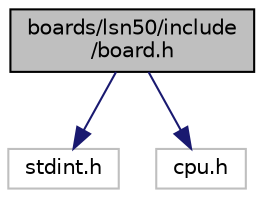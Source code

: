 digraph "boards/lsn50/include/board.h"
{
 // LATEX_PDF_SIZE
  edge [fontname="Helvetica",fontsize="10",labelfontname="Helvetica",labelfontsize="10"];
  node [fontname="Helvetica",fontsize="10",shape=record];
  Node1 [label="boards/lsn50/include\l/board.h",height=0.2,width=0.4,color="black", fillcolor="grey75", style="filled", fontcolor="black",tooltip="Board specific definitions for the LSN50 board."];
  Node1 -> Node2 [color="midnightblue",fontsize="10",style="solid",fontname="Helvetica"];
  Node2 [label="stdint.h",height=0.2,width=0.4,color="grey75", fillcolor="white", style="filled",tooltip=" "];
  Node1 -> Node3 [color="midnightblue",fontsize="10",style="solid",fontname="Helvetica"];
  Node3 [label="cpu.h",height=0.2,width=0.4,color="grey75", fillcolor="white", style="filled",tooltip=" "];
}
